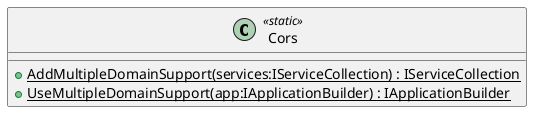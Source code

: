 @startuml
class Cors <<static>> {
    + {static} AddMultipleDomainSupport(services:IServiceCollection) : IServiceCollection
    + {static} UseMultipleDomainSupport(app:IApplicationBuilder) : IApplicationBuilder
}
@enduml
